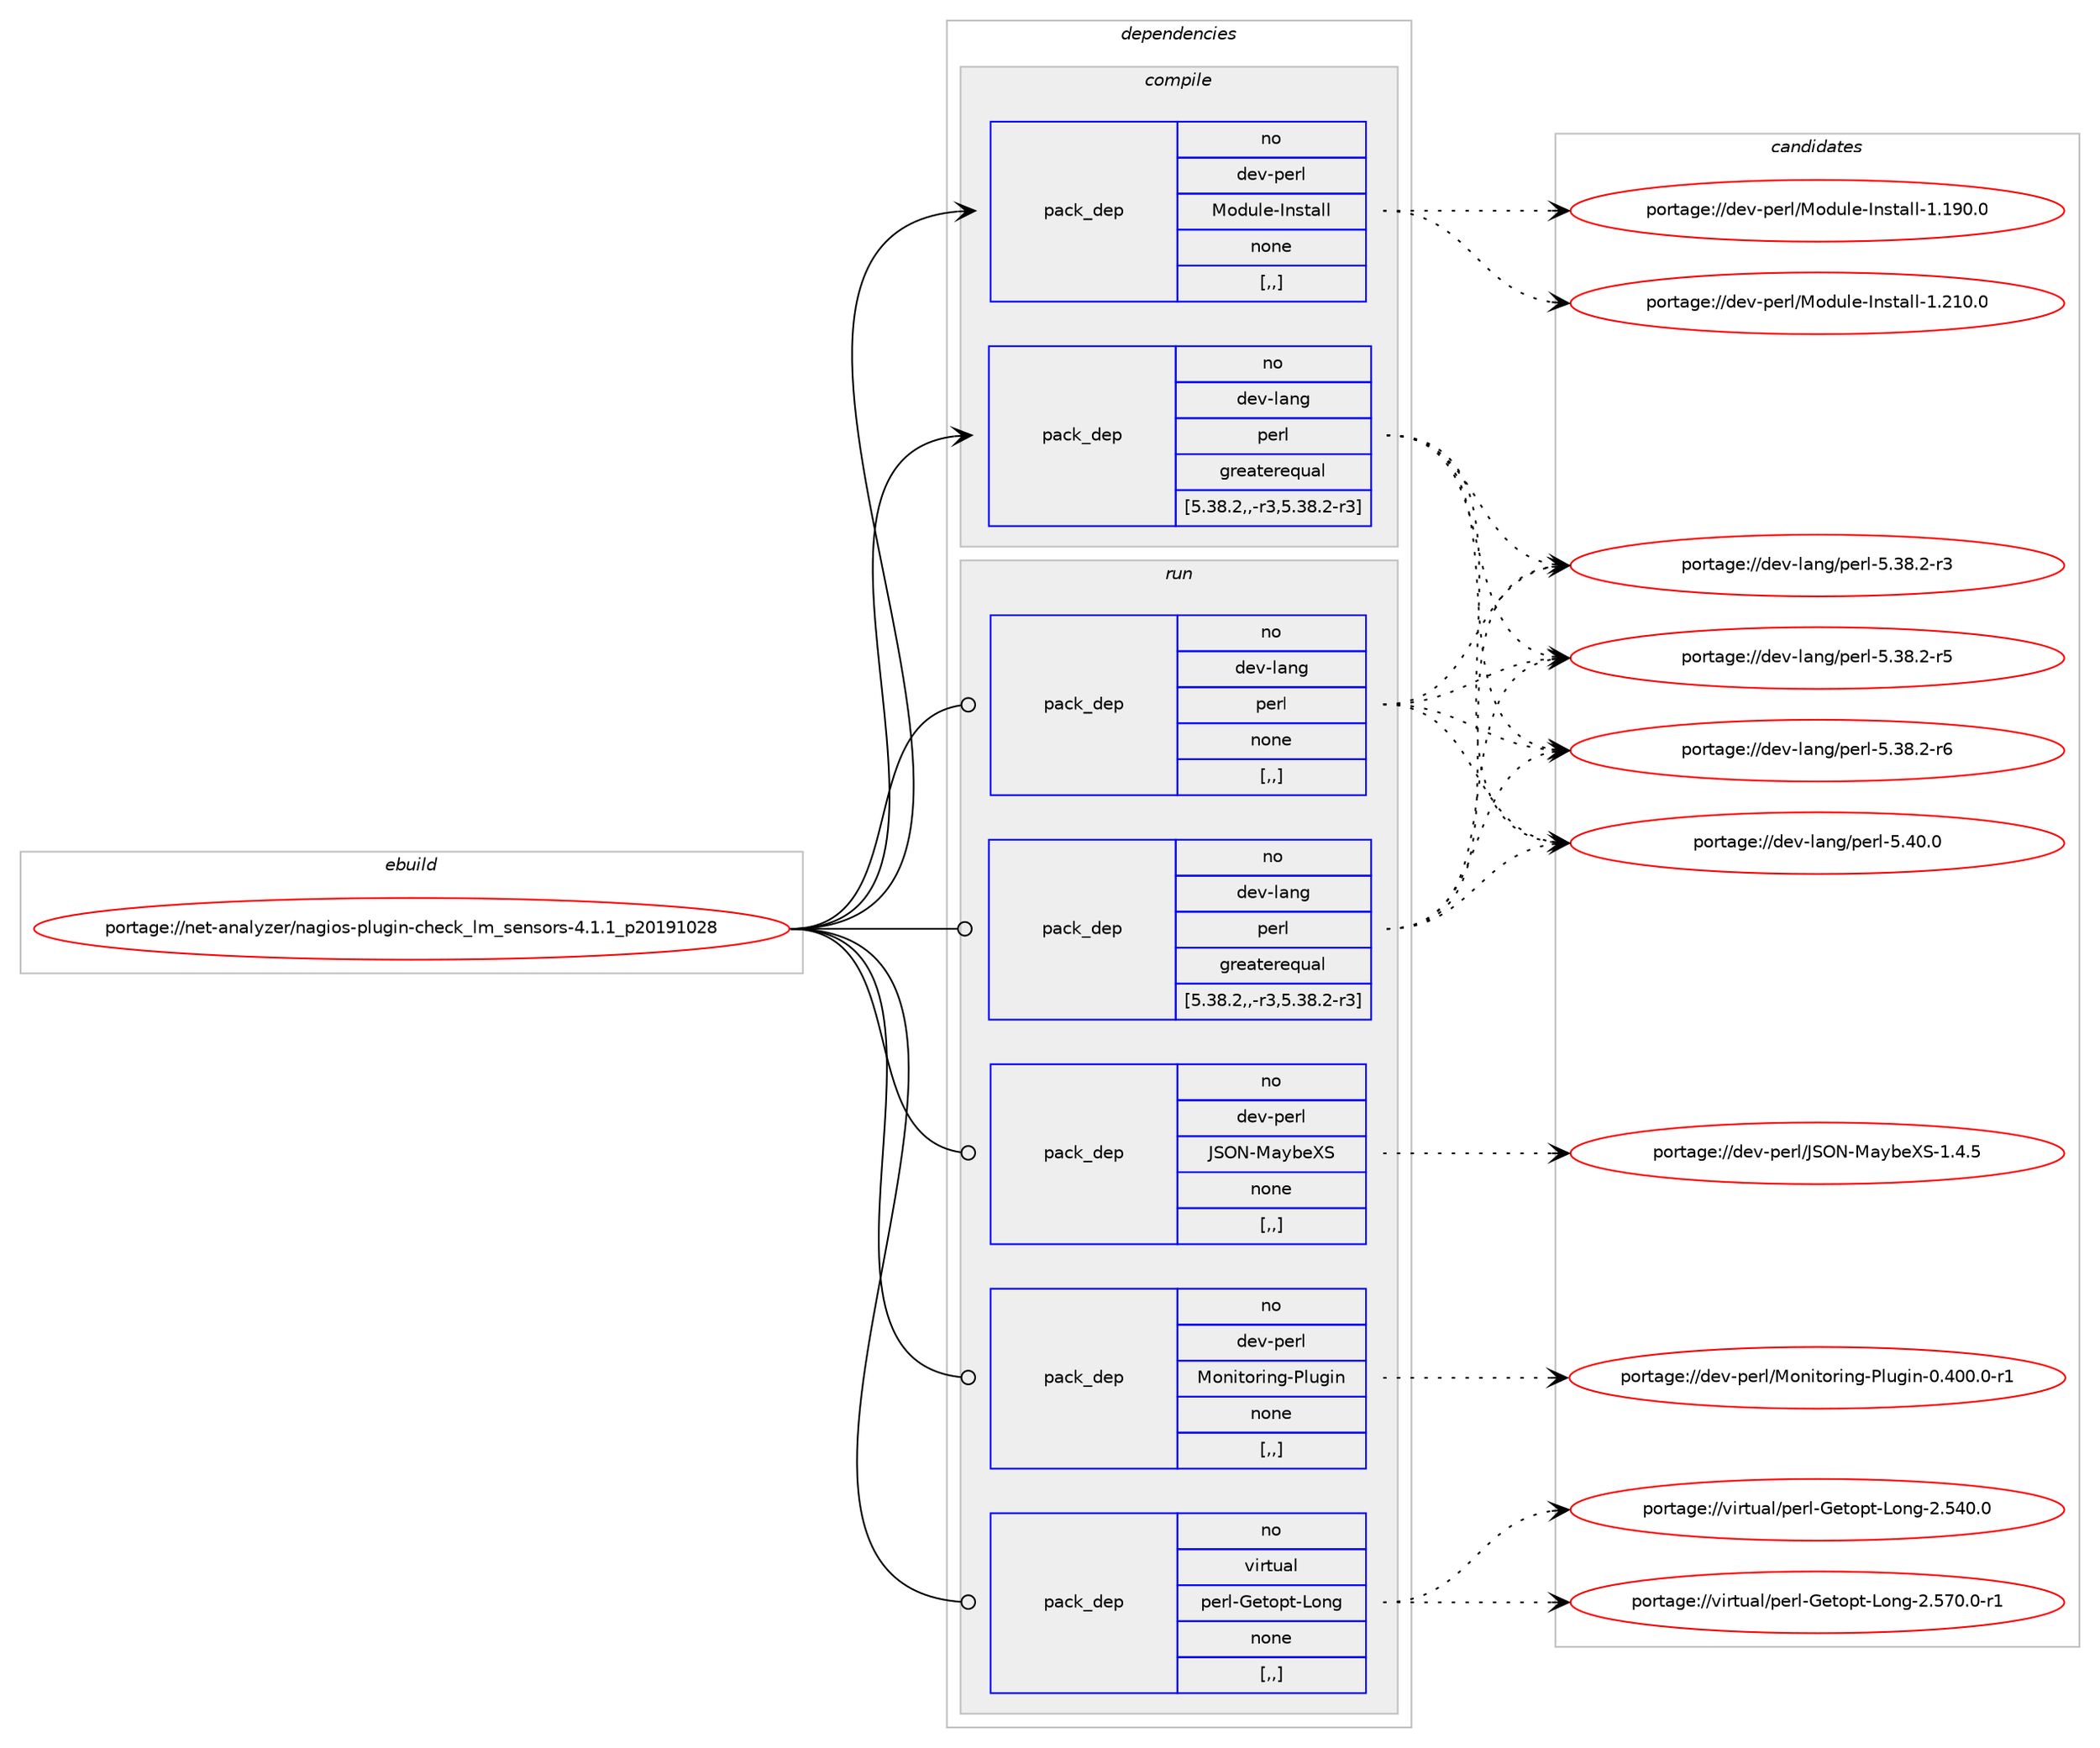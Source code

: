 digraph prolog {

# *************
# Graph options
# *************

newrank=true;
concentrate=true;
compound=true;
graph [rankdir=LR,fontname=Helvetica,fontsize=10,ranksep=1.5];#, ranksep=2.5, nodesep=0.2];
edge  [arrowhead=vee];
node  [fontname=Helvetica,fontsize=10];

# **********
# The ebuild
# **********

subgraph cluster_leftcol {
color=gray;
rank=same;
label=<<i>ebuild</i>>;
id [label="portage://net-analyzer/nagios-plugin-check_lm_sensors-4.1.1_p20191028", color=red, width=4, href="../net-analyzer/nagios-plugin-check_lm_sensors-4.1.1_p20191028.svg"];
}

# ****************
# The dependencies
# ****************

subgraph cluster_midcol {
color=gray;
label=<<i>dependencies</i>>;
subgraph cluster_compile {
fillcolor="#eeeeee";
style=filled;
label=<<i>compile</i>>;
subgraph pack243038 {
dependency330509 [label=<<TABLE BORDER="0" CELLBORDER="1" CELLSPACING="0" CELLPADDING="4" WIDTH="220"><TR><TD ROWSPAN="6" CELLPADDING="30">pack_dep</TD></TR><TR><TD WIDTH="110">no</TD></TR><TR><TD>dev-lang</TD></TR><TR><TD>perl</TD></TR><TR><TD>greaterequal</TD></TR><TR><TD>[5.38.2,,-r3,5.38.2-r3]</TD></TR></TABLE>>, shape=none, color=blue];
}
id:e -> dependency330509:w [weight=20,style="solid",arrowhead="vee"];
subgraph pack243039 {
dependency330510 [label=<<TABLE BORDER="0" CELLBORDER="1" CELLSPACING="0" CELLPADDING="4" WIDTH="220"><TR><TD ROWSPAN="6" CELLPADDING="30">pack_dep</TD></TR><TR><TD WIDTH="110">no</TD></TR><TR><TD>dev-perl</TD></TR><TR><TD>Module-Install</TD></TR><TR><TD>none</TD></TR><TR><TD>[,,]</TD></TR></TABLE>>, shape=none, color=blue];
}
id:e -> dependency330510:w [weight=20,style="solid",arrowhead="vee"];
}
subgraph cluster_compileandrun {
fillcolor="#eeeeee";
style=filled;
label=<<i>compile and run</i>>;
}
subgraph cluster_run {
fillcolor="#eeeeee";
style=filled;
label=<<i>run</i>>;
subgraph pack243040 {
dependency330511 [label=<<TABLE BORDER="0" CELLBORDER="1" CELLSPACING="0" CELLPADDING="4" WIDTH="220"><TR><TD ROWSPAN="6" CELLPADDING="30">pack_dep</TD></TR><TR><TD WIDTH="110">no</TD></TR><TR><TD>dev-lang</TD></TR><TR><TD>perl</TD></TR><TR><TD>greaterequal</TD></TR><TR><TD>[5.38.2,,-r3,5.38.2-r3]</TD></TR></TABLE>>, shape=none, color=blue];
}
id:e -> dependency330511:w [weight=20,style="solid",arrowhead="odot"];
subgraph pack243041 {
dependency330512 [label=<<TABLE BORDER="0" CELLBORDER="1" CELLSPACING="0" CELLPADDING="4" WIDTH="220"><TR><TD ROWSPAN="6" CELLPADDING="30">pack_dep</TD></TR><TR><TD WIDTH="110">no</TD></TR><TR><TD>dev-lang</TD></TR><TR><TD>perl</TD></TR><TR><TD>none</TD></TR><TR><TD>[,,]</TD></TR></TABLE>>, shape=none, color=blue];
}
id:e -> dependency330512:w [weight=20,style="solid",arrowhead="odot"];
subgraph pack243042 {
dependency330513 [label=<<TABLE BORDER="0" CELLBORDER="1" CELLSPACING="0" CELLPADDING="4" WIDTH="220"><TR><TD ROWSPAN="6" CELLPADDING="30">pack_dep</TD></TR><TR><TD WIDTH="110">no</TD></TR><TR><TD>dev-perl</TD></TR><TR><TD>JSON-MaybeXS</TD></TR><TR><TD>none</TD></TR><TR><TD>[,,]</TD></TR></TABLE>>, shape=none, color=blue];
}
id:e -> dependency330513:w [weight=20,style="solid",arrowhead="odot"];
subgraph pack243043 {
dependency330514 [label=<<TABLE BORDER="0" CELLBORDER="1" CELLSPACING="0" CELLPADDING="4" WIDTH="220"><TR><TD ROWSPAN="6" CELLPADDING="30">pack_dep</TD></TR><TR><TD WIDTH="110">no</TD></TR><TR><TD>dev-perl</TD></TR><TR><TD>Monitoring-Plugin</TD></TR><TR><TD>none</TD></TR><TR><TD>[,,]</TD></TR></TABLE>>, shape=none, color=blue];
}
id:e -> dependency330514:w [weight=20,style="solid",arrowhead="odot"];
subgraph pack243044 {
dependency330515 [label=<<TABLE BORDER="0" CELLBORDER="1" CELLSPACING="0" CELLPADDING="4" WIDTH="220"><TR><TD ROWSPAN="6" CELLPADDING="30">pack_dep</TD></TR><TR><TD WIDTH="110">no</TD></TR><TR><TD>virtual</TD></TR><TR><TD>perl-Getopt-Long</TD></TR><TR><TD>none</TD></TR><TR><TD>[,,]</TD></TR></TABLE>>, shape=none, color=blue];
}
id:e -> dependency330515:w [weight=20,style="solid",arrowhead="odot"];
}
}

# **************
# The candidates
# **************

subgraph cluster_choices {
rank=same;
color=gray;
label=<<i>candidates</i>>;

subgraph choice243038 {
color=black;
nodesep=1;
choice100101118451089711010347112101114108455346515646504511451 [label="portage://dev-lang/perl-5.38.2-r3", color=red, width=4,href="../dev-lang/perl-5.38.2-r3.svg"];
choice100101118451089711010347112101114108455346515646504511453 [label="portage://dev-lang/perl-5.38.2-r5", color=red, width=4,href="../dev-lang/perl-5.38.2-r5.svg"];
choice100101118451089711010347112101114108455346515646504511454 [label="portage://dev-lang/perl-5.38.2-r6", color=red, width=4,href="../dev-lang/perl-5.38.2-r6.svg"];
choice10010111845108971101034711210111410845534652484648 [label="portage://dev-lang/perl-5.40.0", color=red, width=4,href="../dev-lang/perl-5.40.0.svg"];
dependency330509:e -> choice100101118451089711010347112101114108455346515646504511451:w [style=dotted,weight="100"];
dependency330509:e -> choice100101118451089711010347112101114108455346515646504511453:w [style=dotted,weight="100"];
dependency330509:e -> choice100101118451089711010347112101114108455346515646504511454:w [style=dotted,weight="100"];
dependency330509:e -> choice10010111845108971101034711210111410845534652484648:w [style=dotted,weight="100"];
}
subgraph choice243039 {
color=black;
nodesep=1;
choice1001011184511210111410847771111001171081014573110115116971081084549464957484648 [label="portage://dev-perl/Module-Install-1.190.0", color=red, width=4,href="../dev-perl/Module-Install-1.190.0.svg"];
choice1001011184511210111410847771111001171081014573110115116971081084549465049484648 [label="portage://dev-perl/Module-Install-1.210.0", color=red, width=4,href="../dev-perl/Module-Install-1.210.0.svg"];
dependency330510:e -> choice1001011184511210111410847771111001171081014573110115116971081084549464957484648:w [style=dotted,weight="100"];
dependency330510:e -> choice1001011184511210111410847771111001171081014573110115116971081084549465049484648:w [style=dotted,weight="100"];
}
subgraph choice243040 {
color=black;
nodesep=1;
choice100101118451089711010347112101114108455346515646504511451 [label="portage://dev-lang/perl-5.38.2-r3", color=red, width=4,href="../dev-lang/perl-5.38.2-r3.svg"];
choice100101118451089711010347112101114108455346515646504511453 [label="portage://dev-lang/perl-5.38.2-r5", color=red, width=4,href="../dev-lang/perl-5.38.2-r5.svg"];
choice100101118451089711010347112101114108455346515646504511454 [label="portage://dev-lang/perl-5.38.2-r6", color=red, width=4,href="../dev-lang/perl-5.38.2-r6.svg"];
choice10010111845108971101034711210111410845534652484648 [label="portage://dev-lang/perl-5.40.0", color=red, width=4,href="../dev-lang/perl-5.40.0.svg"];
dependency330511:e -> choice100101118451089711010347112101114108455346515646504511451:w [style=dotted,weight="100"];
dependency330511:e -> choice100101118451089711010347112101114108455346515646504511453:w [style=dotted,weight="100"];
dependency330511:e -> choice100101118451089711010347112101114108455346515646504511454:w [style=dotted,weight="100"];
dependency330511:e -> choice10010111845108971101034711210111410845534652484648:w [style=dotted,weight="100"];
}
subgraph choice243041 {
color=black;
nodesep=1;
choice100101118451089711010347112101114108455346515646504511451 [label="portage://dev-lang/perl-5.38.2-r3", color=red, width=4,href="../dev-lang/perl-5.38.2-r3.svg"];
choice100101118451089711010347112101114108455346515646504511453 [label="portage://dev-lang/perl-5.38.2-r5", color=red, width=4,href="../dev-lang/perl-5.38.2-r5.svg"];
choice100101118451089711010347112101114108455346515646504511454 [label="portage://dev-lang/perl-5.38.2-r6", color=red, width=4,href="../dev-lang/perl-5.38.2-r6.svg"];
choice10010111845108971101034711210111410845534652484648 [label="portage://dev-lang/perl-5.40.0", color=red, width=4,href="../dev-lang/perl-5.40.0.svg"];
dependency330512:e -> choice100101118451089711010347112101114108455346515646504511451:w [style=dotted,weight="100"];
dependency330512:e -> choice100101118451089711010347112101114108455346515646504511453:w [style=dotted,weight="100"];
dependency330512:e -> choice100101118451089711010347112101114108455346515646504511454:w [style=dotted,weight="100"];
dependency330512:e -> choice10010111845108971101034711210111410845534652484648:w [style=dotted,weight="100"];
}
subgraph choice243042 {
color=black;
nodesep=1;
choice100101118451121011141084774837978457797121981018883454946524653 [label="portage://dev-perl/JSON-MaybeXS-1.4.5", color=red, width=4,href="../dev-perl/JSON-MaybeXS-1.4.5.svg"];
dependency330513:e -> choice100101118451121011141084774837978457797121981018883454946524653:w [style=dotted,weight="100"];
}
subgraph choice243043 {
color=black;
nodesep=1;
choice100101118451121011141084777111110105116111114105110103458010811710310511045484652484846484511449 [label="portage://dev-perl/Monitoring-Plugin-0.400.0-r1", color=red, width=4,href="../dev-perl/Monitoring-Plugin-0.400.0-r1.svg"];
dependency330514:e -> choice100101118451121011141084777111110105116111114105110103458010811710310511045484652484846484511449:w [style=dotted,weight="100"];
}
subgraph choice243044 {
color=black;
nodesep=1;
choice1181051141161179710847112101114108457110111611111211645761111101034550465352484648 [label="portage://virtual/perl-Getopt-Long-2.540.0", color=red, width=4,href="../virtual/perl-Getopt-Long-2.540.0.svg"];
choice11810511411611797108471121011141084571101116111112116457611111010345504653554846484511449 [label="portage://virtual/perl-Getopt-Long-2.570.0-r1", color=red, width=4,href="../virtual/perl-Getopt-Long-2.570.0-r1.svg"];
dependency330515:e -> choice1181051141161179710847112101114108457110111611111211645761111101034550465352484648:w [style=dotted,weight="100"];
dependency330515:e -> choice11810511411611797108471121011141084571101116111112116457611111010345504653554846484511449:w [style=dotted,weight="100"];
}
}

}
